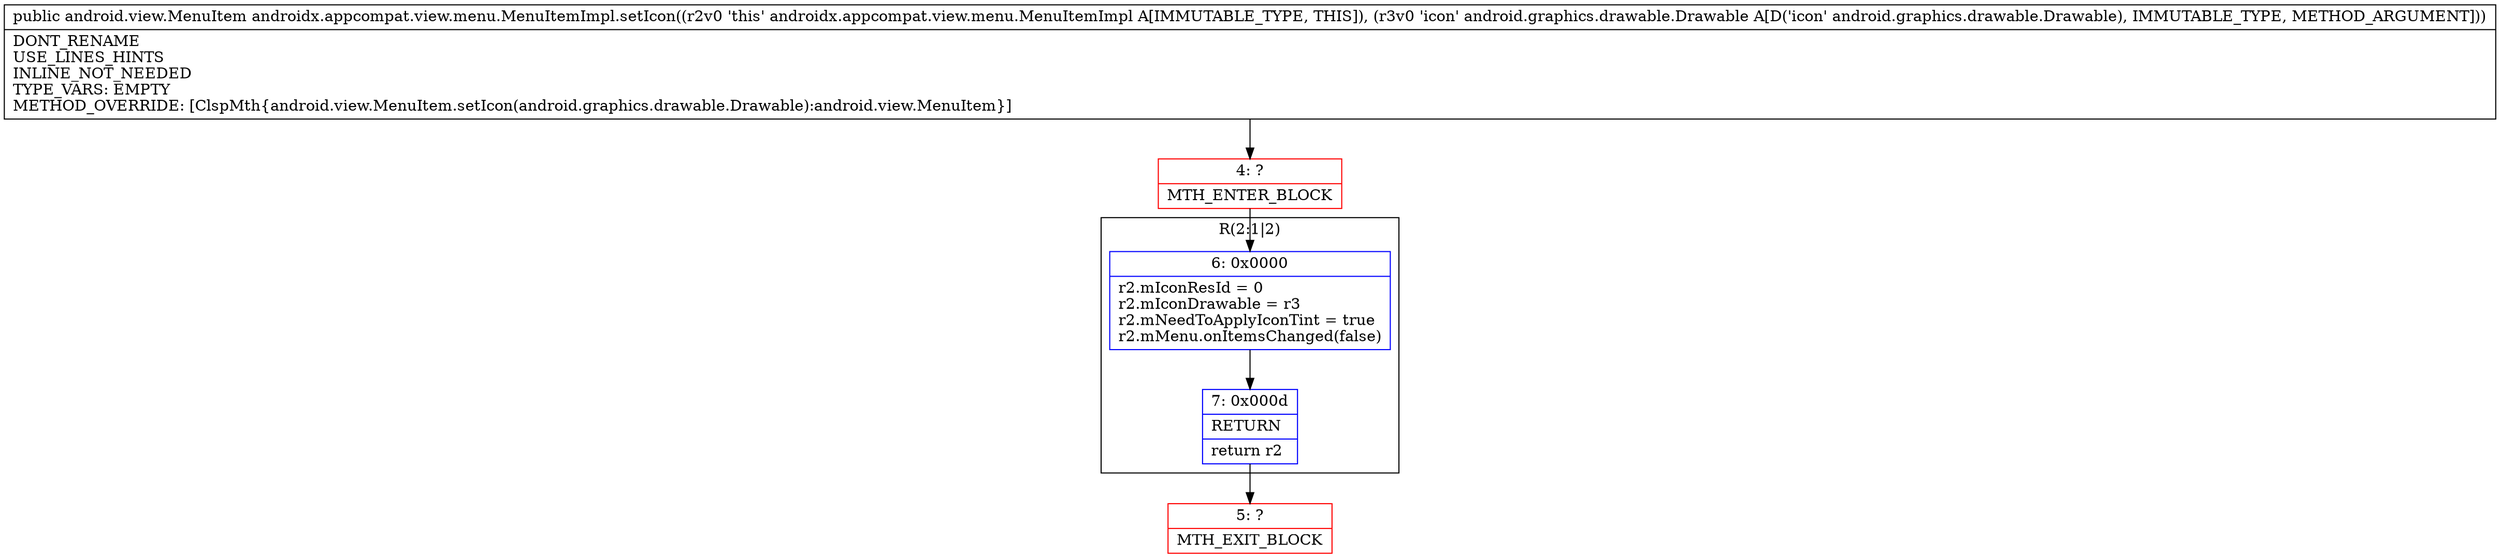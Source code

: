 digraph "CFG forandroidx.appcompat.view.menu.MenuItemImpl.setIcon(Landroid\/graphics\/drawable\/Drawable;)Landroid\/view\/MenuItem;" {
subgraph cluster_Region_1462306598 {
label = "R(2:1|2)";
node [shape=record,color=blue];
Node_6 [shape=record,label="{6\:\ 0x0000|r2.mIconResId = 0\lr2.mIconDrawable = r3\lr2.mNeedToApplyIconTint = true\lr2.mMenu.onItemsChanged(false)\l}"];
Node_7 [shape=record,label="{7\:\ 0x000d|RETURN\l|return r2\l}"];
}
Node_4 [shape=record,color=red,label="{4\:\ ?|MTH_ENTER_BLOCK\l}"];
Node_5 [shape=record,color=red,label="{5\:\ ?|MTH_EXIT_BLOCK\l}"];
MethodNode[shape=record,label="{public android.view.MenuItem androidx.appcompat.view.menu.MenuItemImpl.setIcon((r2v0 'this' androidx.appcompat.view.menu.MenuItemImpl A[IMMUTABLE_TYPE, THIS]), (r3v0 'icon' android.graphics.drawable.Drawable A[D('icon' android.graphics.drawable.Drawable), IMMUTABLE_TYPE, METHOD_ARGUMENT]))  | DONT_RENAME\lUSE_LINES_HINTS\lINLINE_NOT_NEEDED\lTYPE_VARS: EMPTY\lMETHOD_OVERRIDE: [ClspMth\{android.view.MenuItem.setIcon(android.graphics.drawable.Drawable):android.view.MenuItem\}]\l}"];
MethodNode -> Node_4;Node_6 -> Node_7;
Node_7 -> Node_5;
Node_4 -> Node_6;
}

